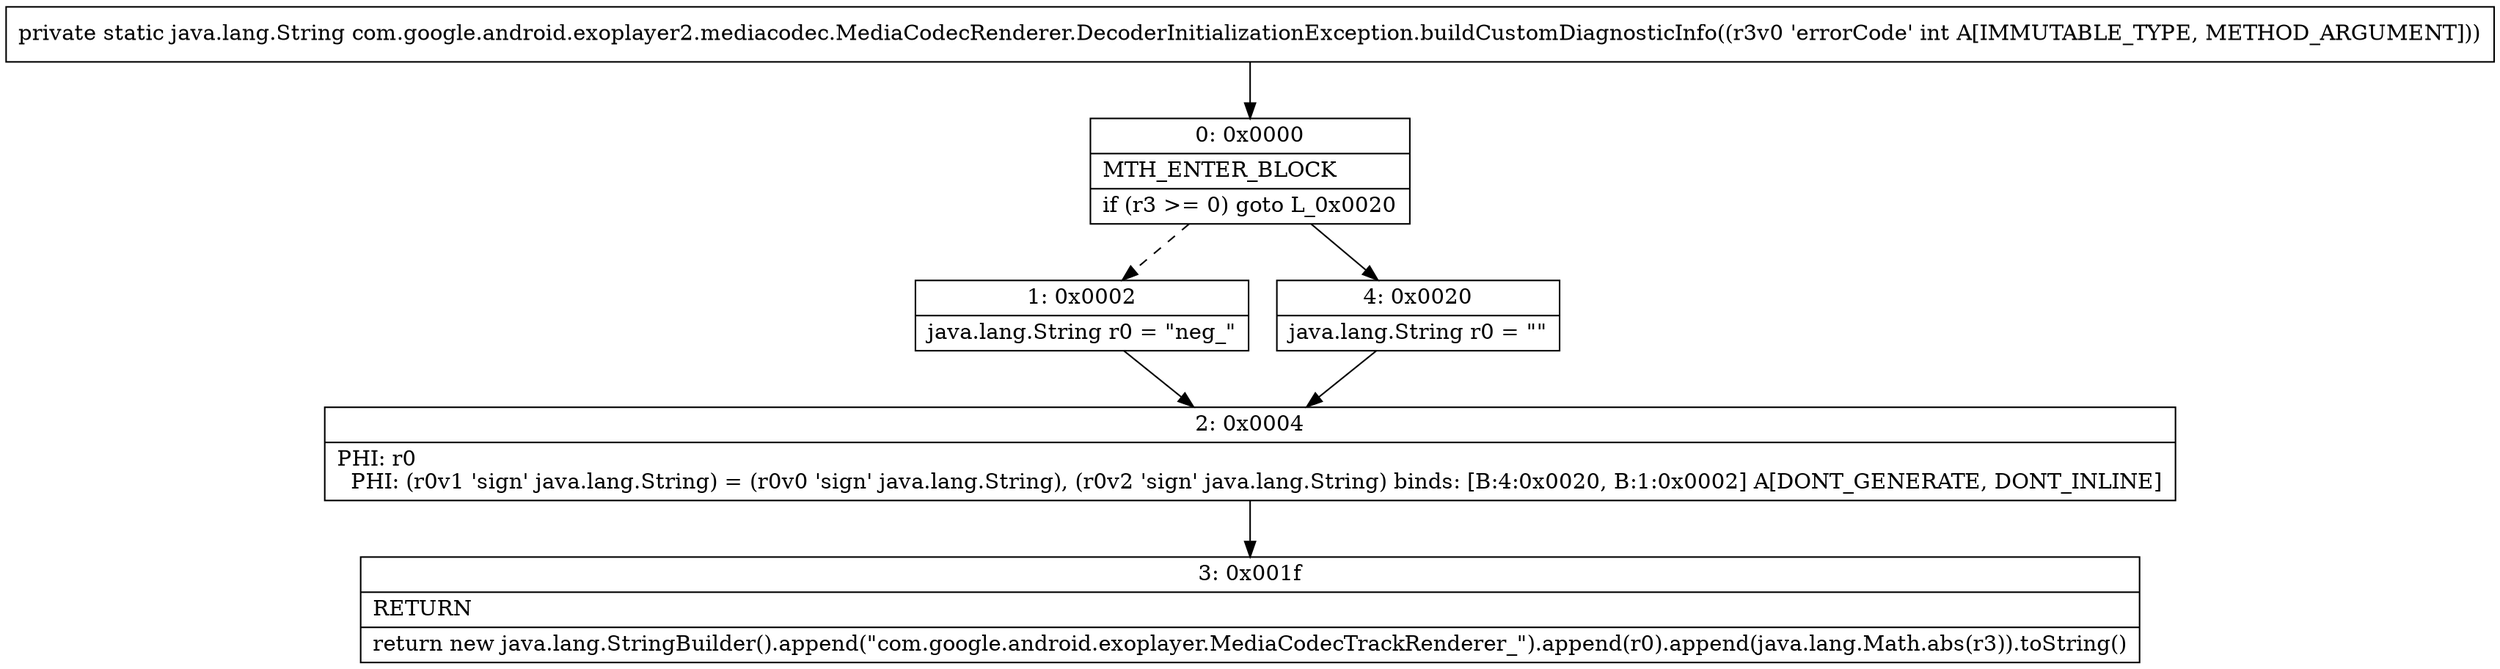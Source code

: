 digraph "CFG forcom.google.android.exoplayer2.mediacodec.MediaCodecRenderer.DecoderInitializationException.buildCustomDiagnosticInfo(I)Ljava\/lang\/String;" {
Node_0 [shape=record,label="{0\:\ 0x0000|MTH_ENTER_BLOCK\l|if (r3 \>= 0) goto L_0x0020\l}"];
Node_1 [shape=record,label="{1\:\ 0x0002|java.lang.String r0 = \"neg_\"\l}"];
Node_2 [shape=record,label="{2\:\ 0x0004|PHI: r0 \l  PHI: (r0v1 'sign' java.lang.String) = (r0v0 'sign' java.lang.String), (r0v2 'sign' java.lang.String) binds: [B:4:0x0020, B:1:0x0002] A[DONT_GENERATE, DONT_INLINE]\l}"];
Node_3 [shape=record,label="{3\:\ 0x001f|RETURN\l|return new java.lang.StringBuilder().append(\"com.google.android.exoplayer.MediaCodecTrackRenderer_\").append(r0).append(java.lang.Math.abs(r3)).toString()\l}"];
Node_4 [shape=record,label="{4\:\ 0x0020|java.lang.String r0 = \"\"\l}"];
MethodNode[shape=record,label="{private static java.lang.String com.google.android.exoplayer2.mediacodec.MediaCodecRenderer.DecoderInitializationException.buildCustomDiagnosticInfo((r3v0 'errorCode' int A[IMMUTABLE_TYPE, METHOD_ARGUMENT])) }"];
MethodNode -> Node_0;
Node_0 -> Node_1[style=dashed];
Node_0 -> Node_4;
Node_1 -> Node_2;
Node_2 -> Node_3;
Node_4 -> Node_2;
}


